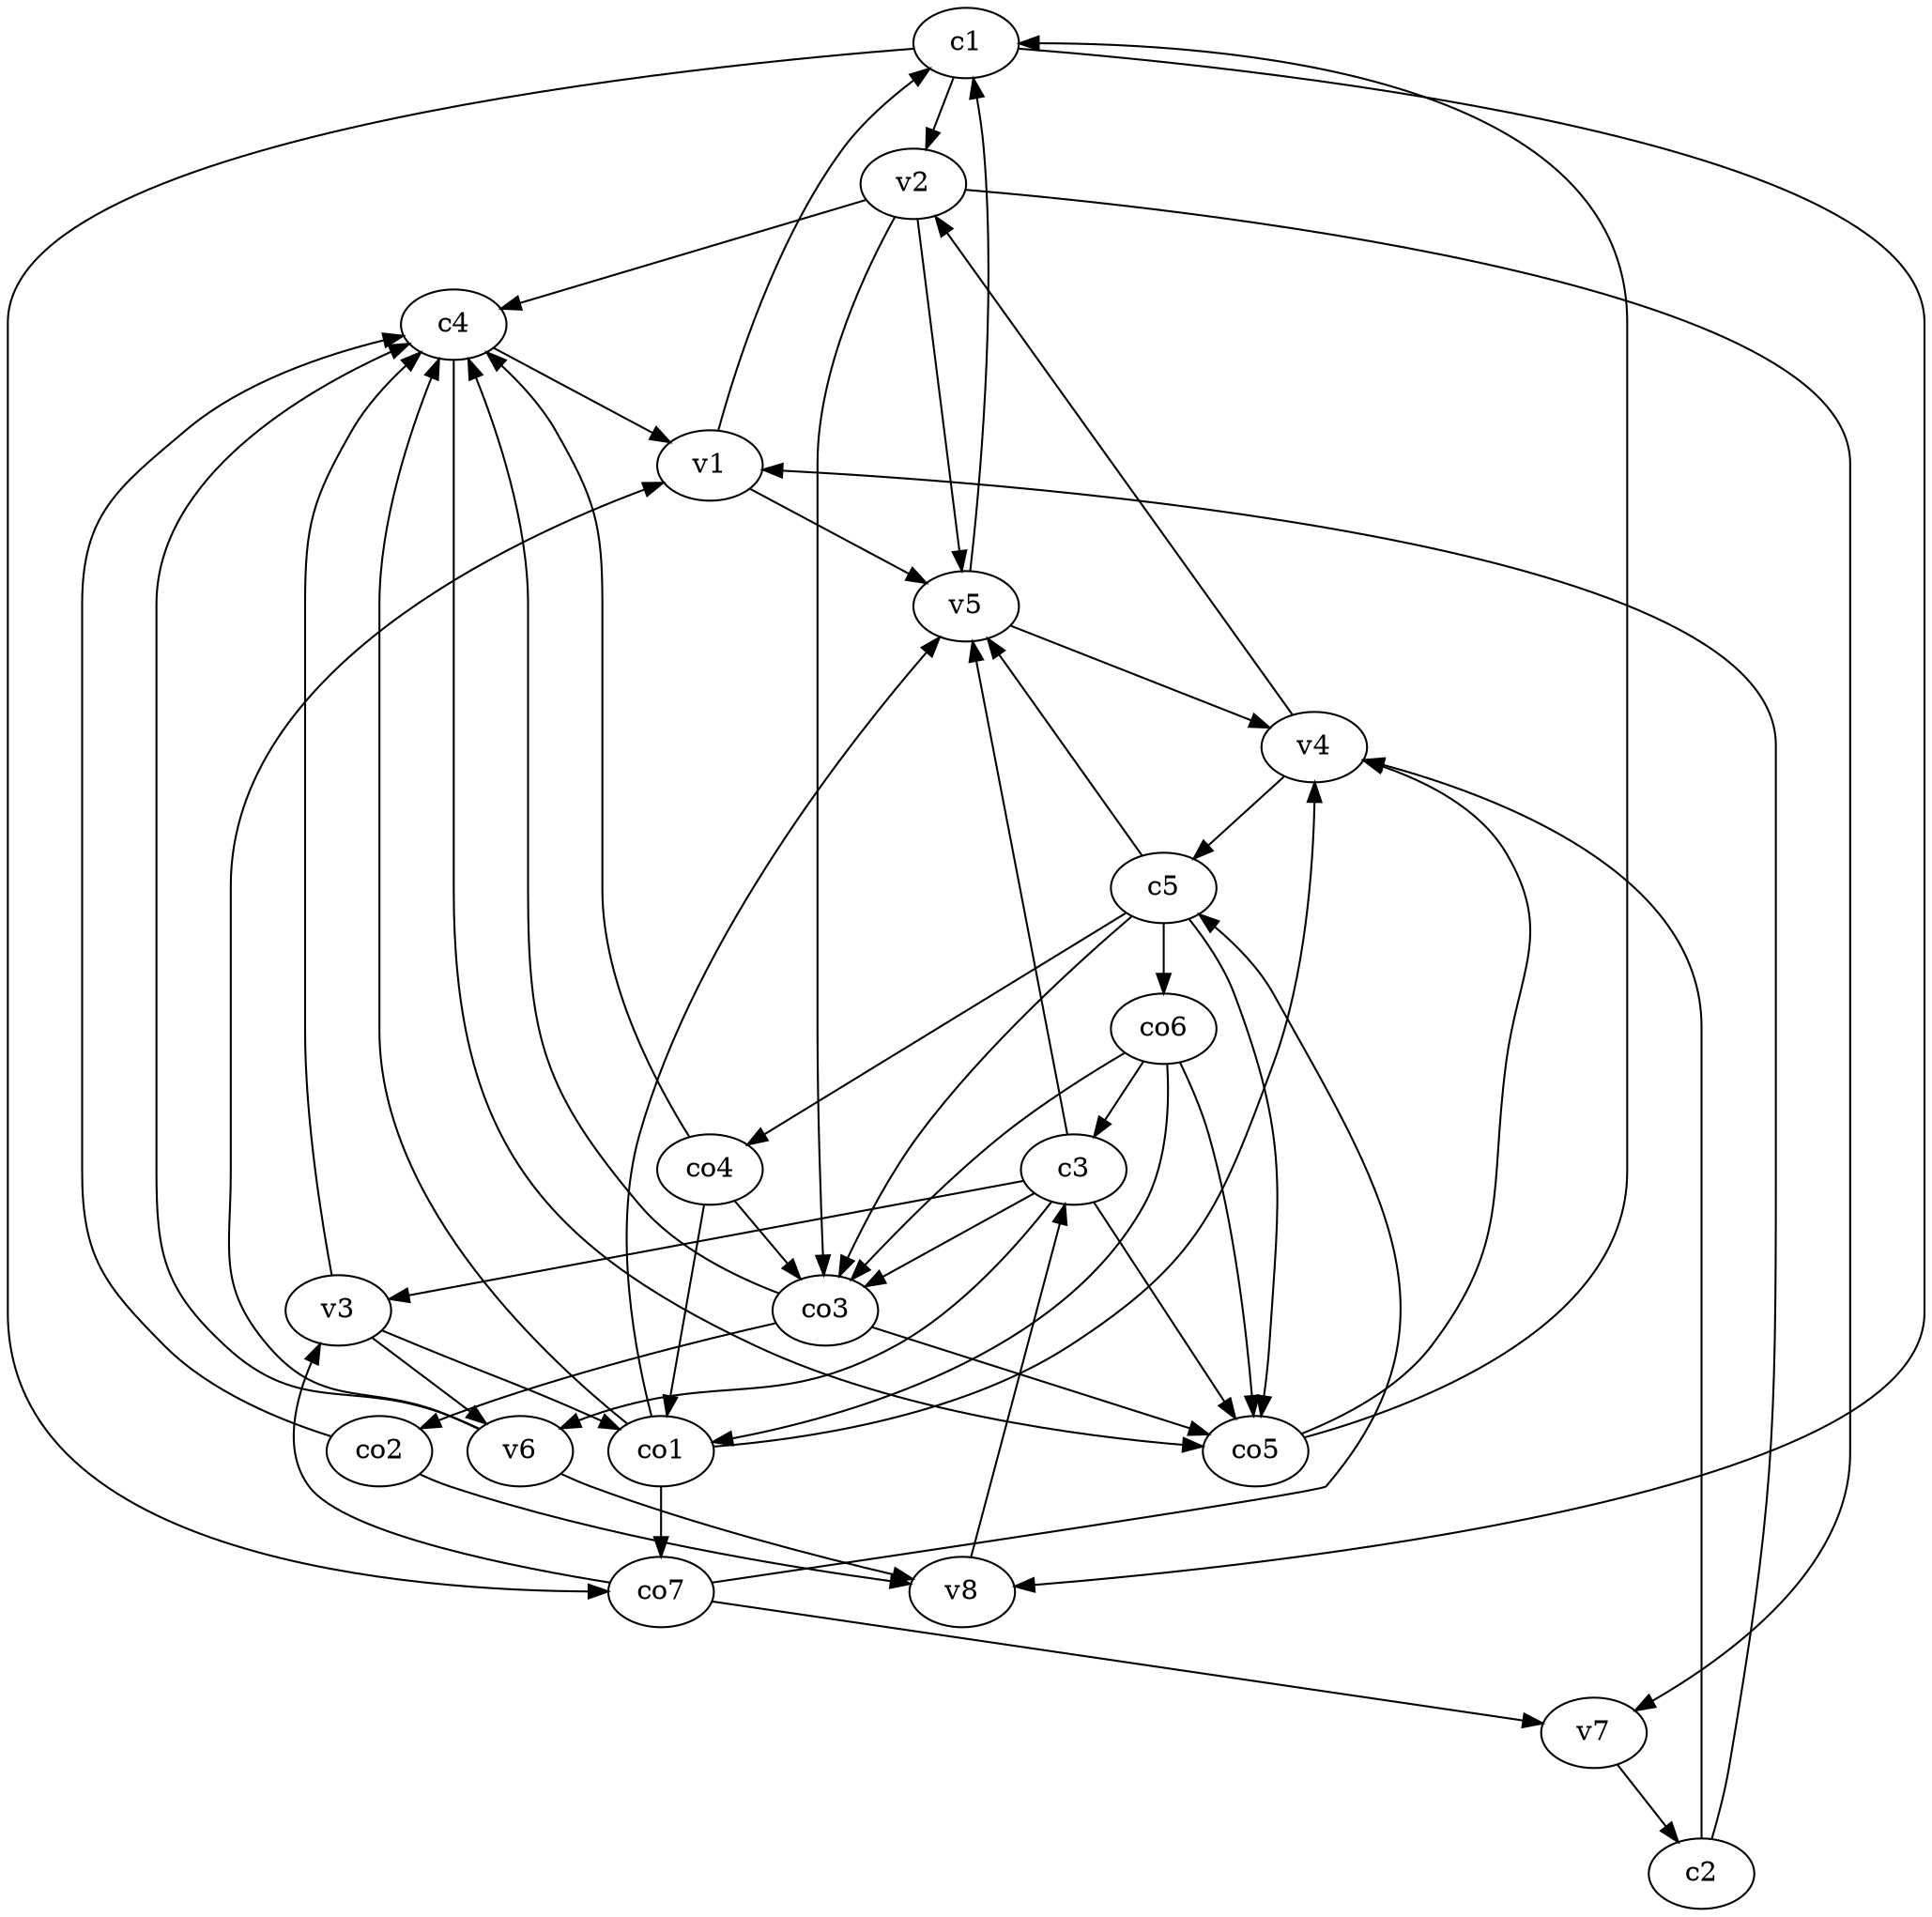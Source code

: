 strict digraph  {
c1;
c2;
c3;
c4;
c5;
v1;
v2;
v3;
v4;
v5;
v6;
v7;
v8;
co1;
co2;
co3;
co4;
co5;
co6;
co7;
c1 -> co7  [weight=1];
c1 -> v8  [weight=1];
c1 -> v2  [weight=1];
c2 -> v4  [weight=1];
c2 -> v1  [weight=1];
c3 -> co5  [weight=1];
c3 -> co3  [weight=1];
c3 -> v5  [weight=1];
c3 -> v6  [weight=1];
c3 -> v3  [weight=1];
c4 -> co5  [weight=1];
c4 -> v1  [weight=1];
c5 -> v5  [weight=1];
c5 -> co3  [weight=1];
c5 -> co5  [weight=1];
c5 -> co4  [weight=1];
c5 -> co6  [weight=1];
v1 -> c1  [weight=1];
v1 -> v5  [weight=1];
v2 -> c4  [weight=1];
v2 -> v5  [weight=1];
v2 -> co3  [weight=1];
v2 -> v7  [weight=1];
v3 -> c4  [weight=1];
v3 -> co1  [weight=1];
v3 -> v6  [weight=1];
v4 -> c5  [weight=1];
v4 -> v2  [weight=1];
v5 -> c1  [weight=1];
v5 -> v4  [weight=1];
v6 -> c4  [weight=1];
v6 -> v1  [weight=1];
v6 -> v8  [weight=1];
v7 -> c2  [weight=1];
v8 -> c3  [weight=1];
co1 -> c4  [weight=1];
co1 -> v5  [weight=1];
co1 -> co7  [weight=1];
co1 -> v4  [weight=1];
co2 -> c4  [weight=1];
co2 -> v8  [weight=1];
co3 -> c4  [weight=1];
co3 -> co5  [weight=1];
co3 -> co2  [weight=1];
co4 -> c4  [weight=1];
co4 -> co1  [weight=1];
co4 -> co3  [weight=1];
co5 -> c1  [weight=1];
co5 -> v4  [weight=1];
co6 -> c3  [weight=1];
co6 -> co5  [weight=1];
co6 -> co1  [weight=1];
co6 -> co3  [weight=1];
co7 -> c5  [weight=1];
co7 -> v7  [weight=1];
co7 -> v3  [weight=1];
}
